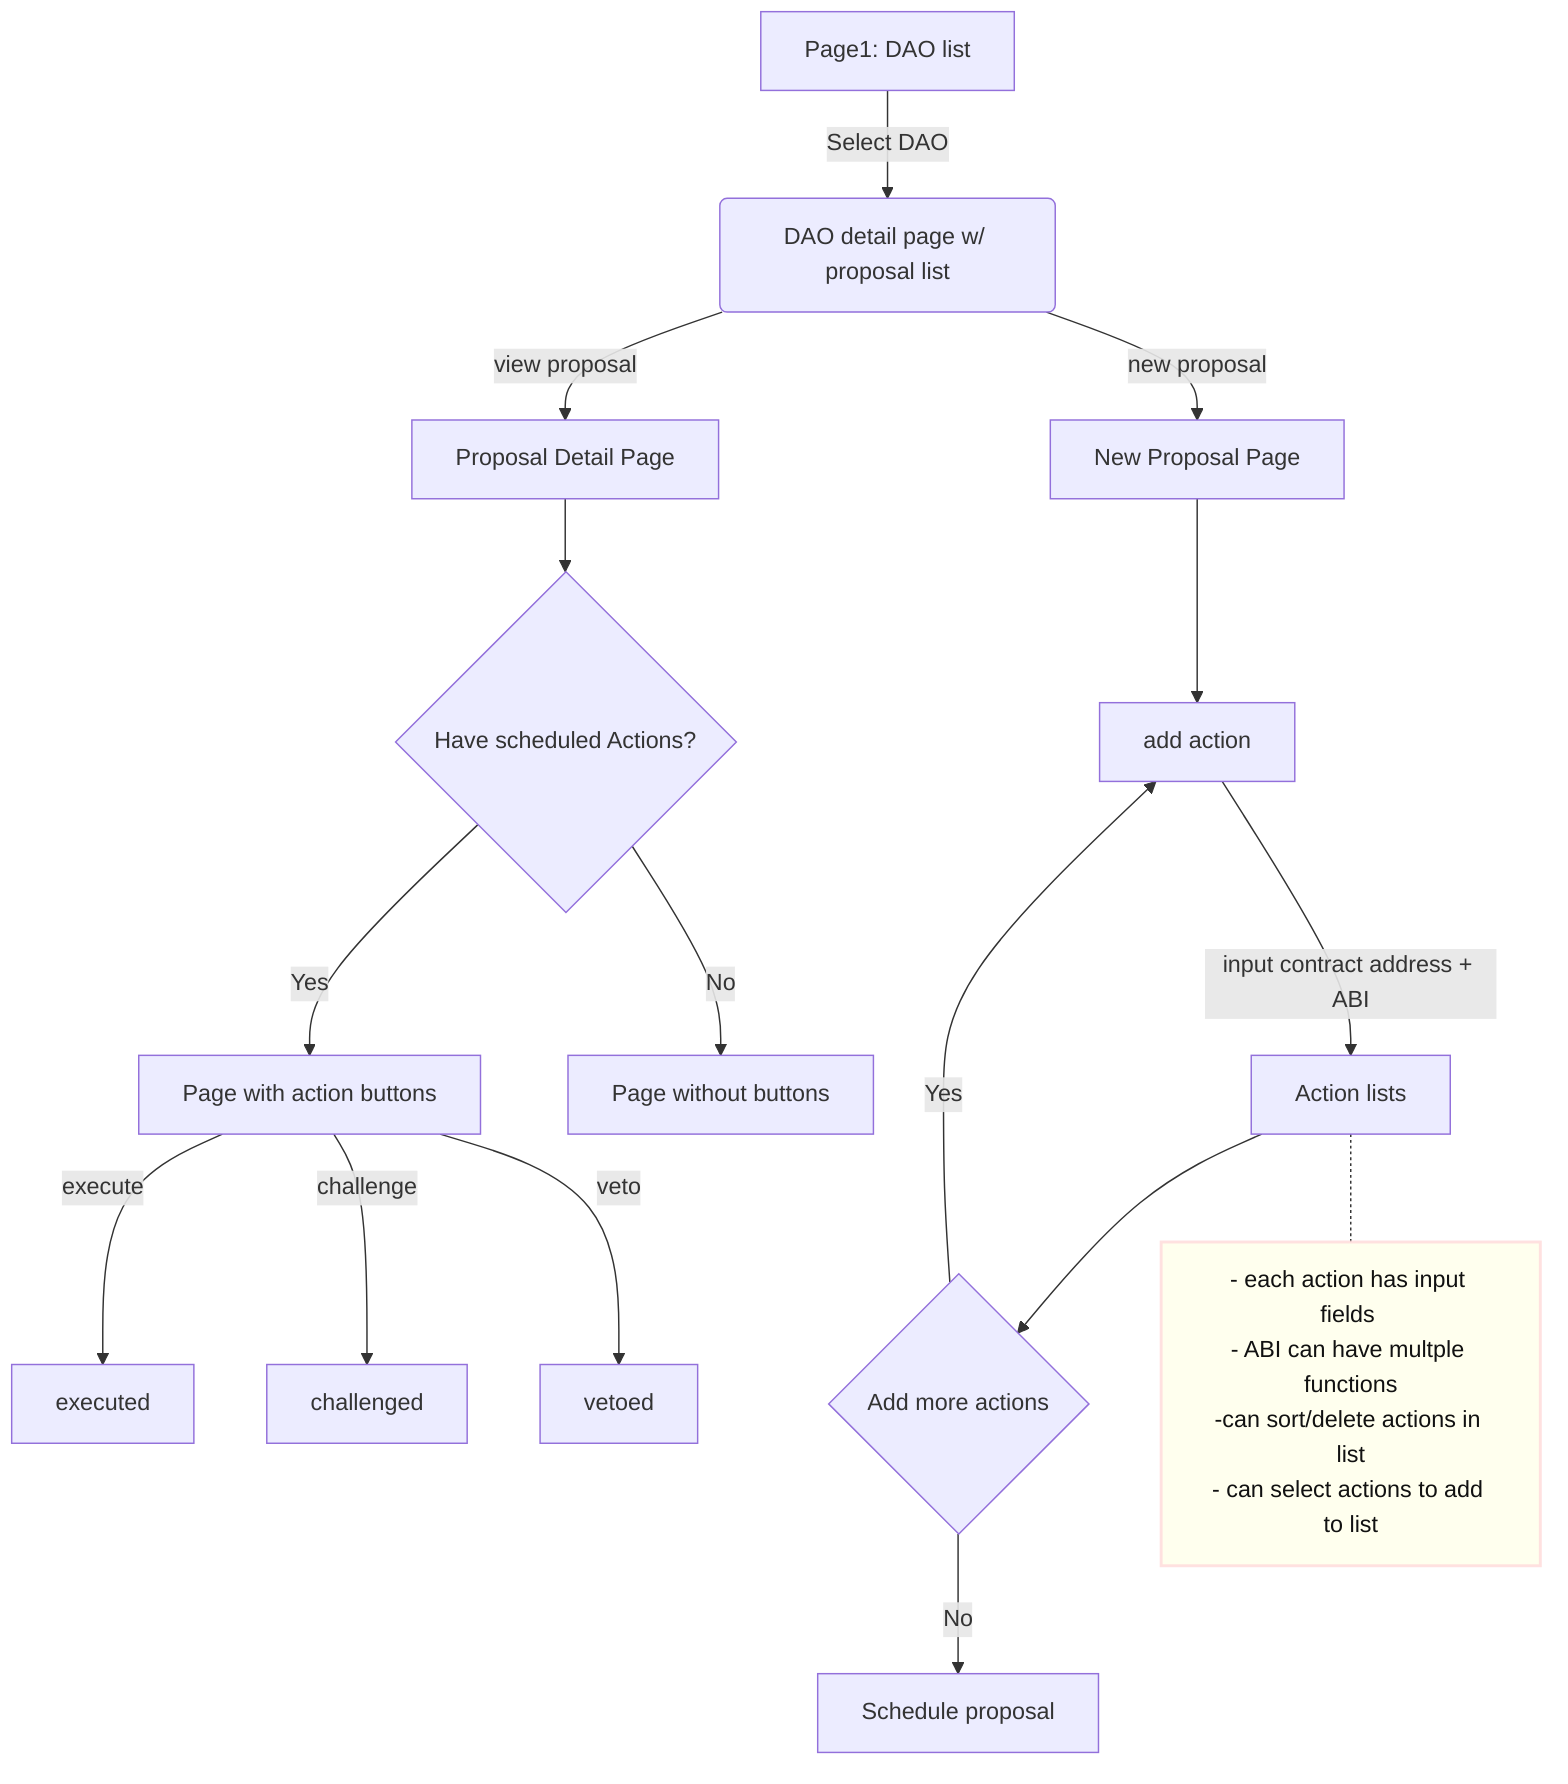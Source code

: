 graph TD
    A[Page1: DAO list] -->|Select DAO| B(DAO detail page w/ proposal list)
    B -->|new proposal| C[New Proposal Page]
    B -->|view proposal| E[Proposal Detail Page]

    E --> H{Have scheduled Actions?} 
    H -->|Yes| G[Page with action buttons]
    H -->|No| I[Page without buttons]
    
    G -->|execute| executed
    G -->|challenge| challenged
    G -->|veto| vetoed

    
    C --> K[add action]
    K -->|input contract address + ABI| F[Action lists]

    L{Add more actions} -->|Yes| K
    L -->|No| J[Schedule proposal]

    F --> L

    F-.-
    P[- each action has input fields <br/>- ABI can have multple functions<br/>-can sort/delete actions in list<br/>- can select actions to add to list]
    style P fill:#ffe,stroke:#fddd,stroke-width:2px,color:#111